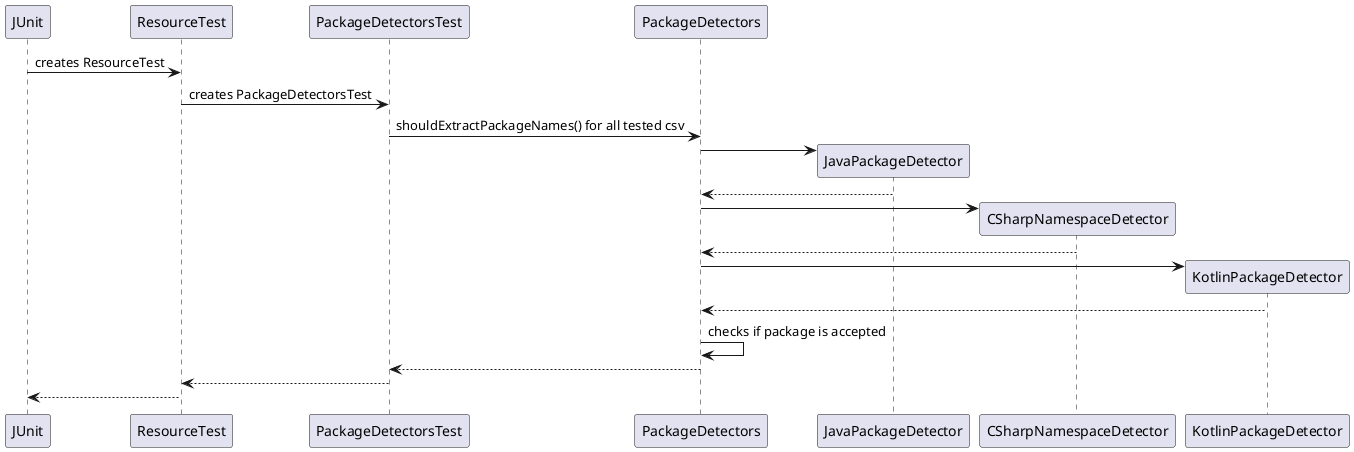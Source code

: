 @startuml

JUnit -> ResourceTest : creates ResourceTest

ResourceTest -> PackageDetectorsTest : creates PackageDetectorsTest

PackageDetectorsTest -> PackageDetectors : shouldExtractPackageNames() for all tested csv

create JavaPackageDetector
PackageDetectors -> JavaPackageDetector

PackageDetectors <-- JavaPackageDetector

create CSharpNamespaceDetector
PackageDetectors -> CSharpNamespaceDetector

PackageDetectors <-- CSharpNamespaceDetector

create KotlinPackageDetector
PackageDetectors -> KotlinPackageDetector

PackageDetectors <-- KotlinPackageDetector

PackageDetectors -> PackageDetectors : checks if package is accepted

PackageDetectors --> PackageDetectorsTest

ResourceTest <-- PackageDetectorsTest

JUnit <-- ResourceTest

@enduml